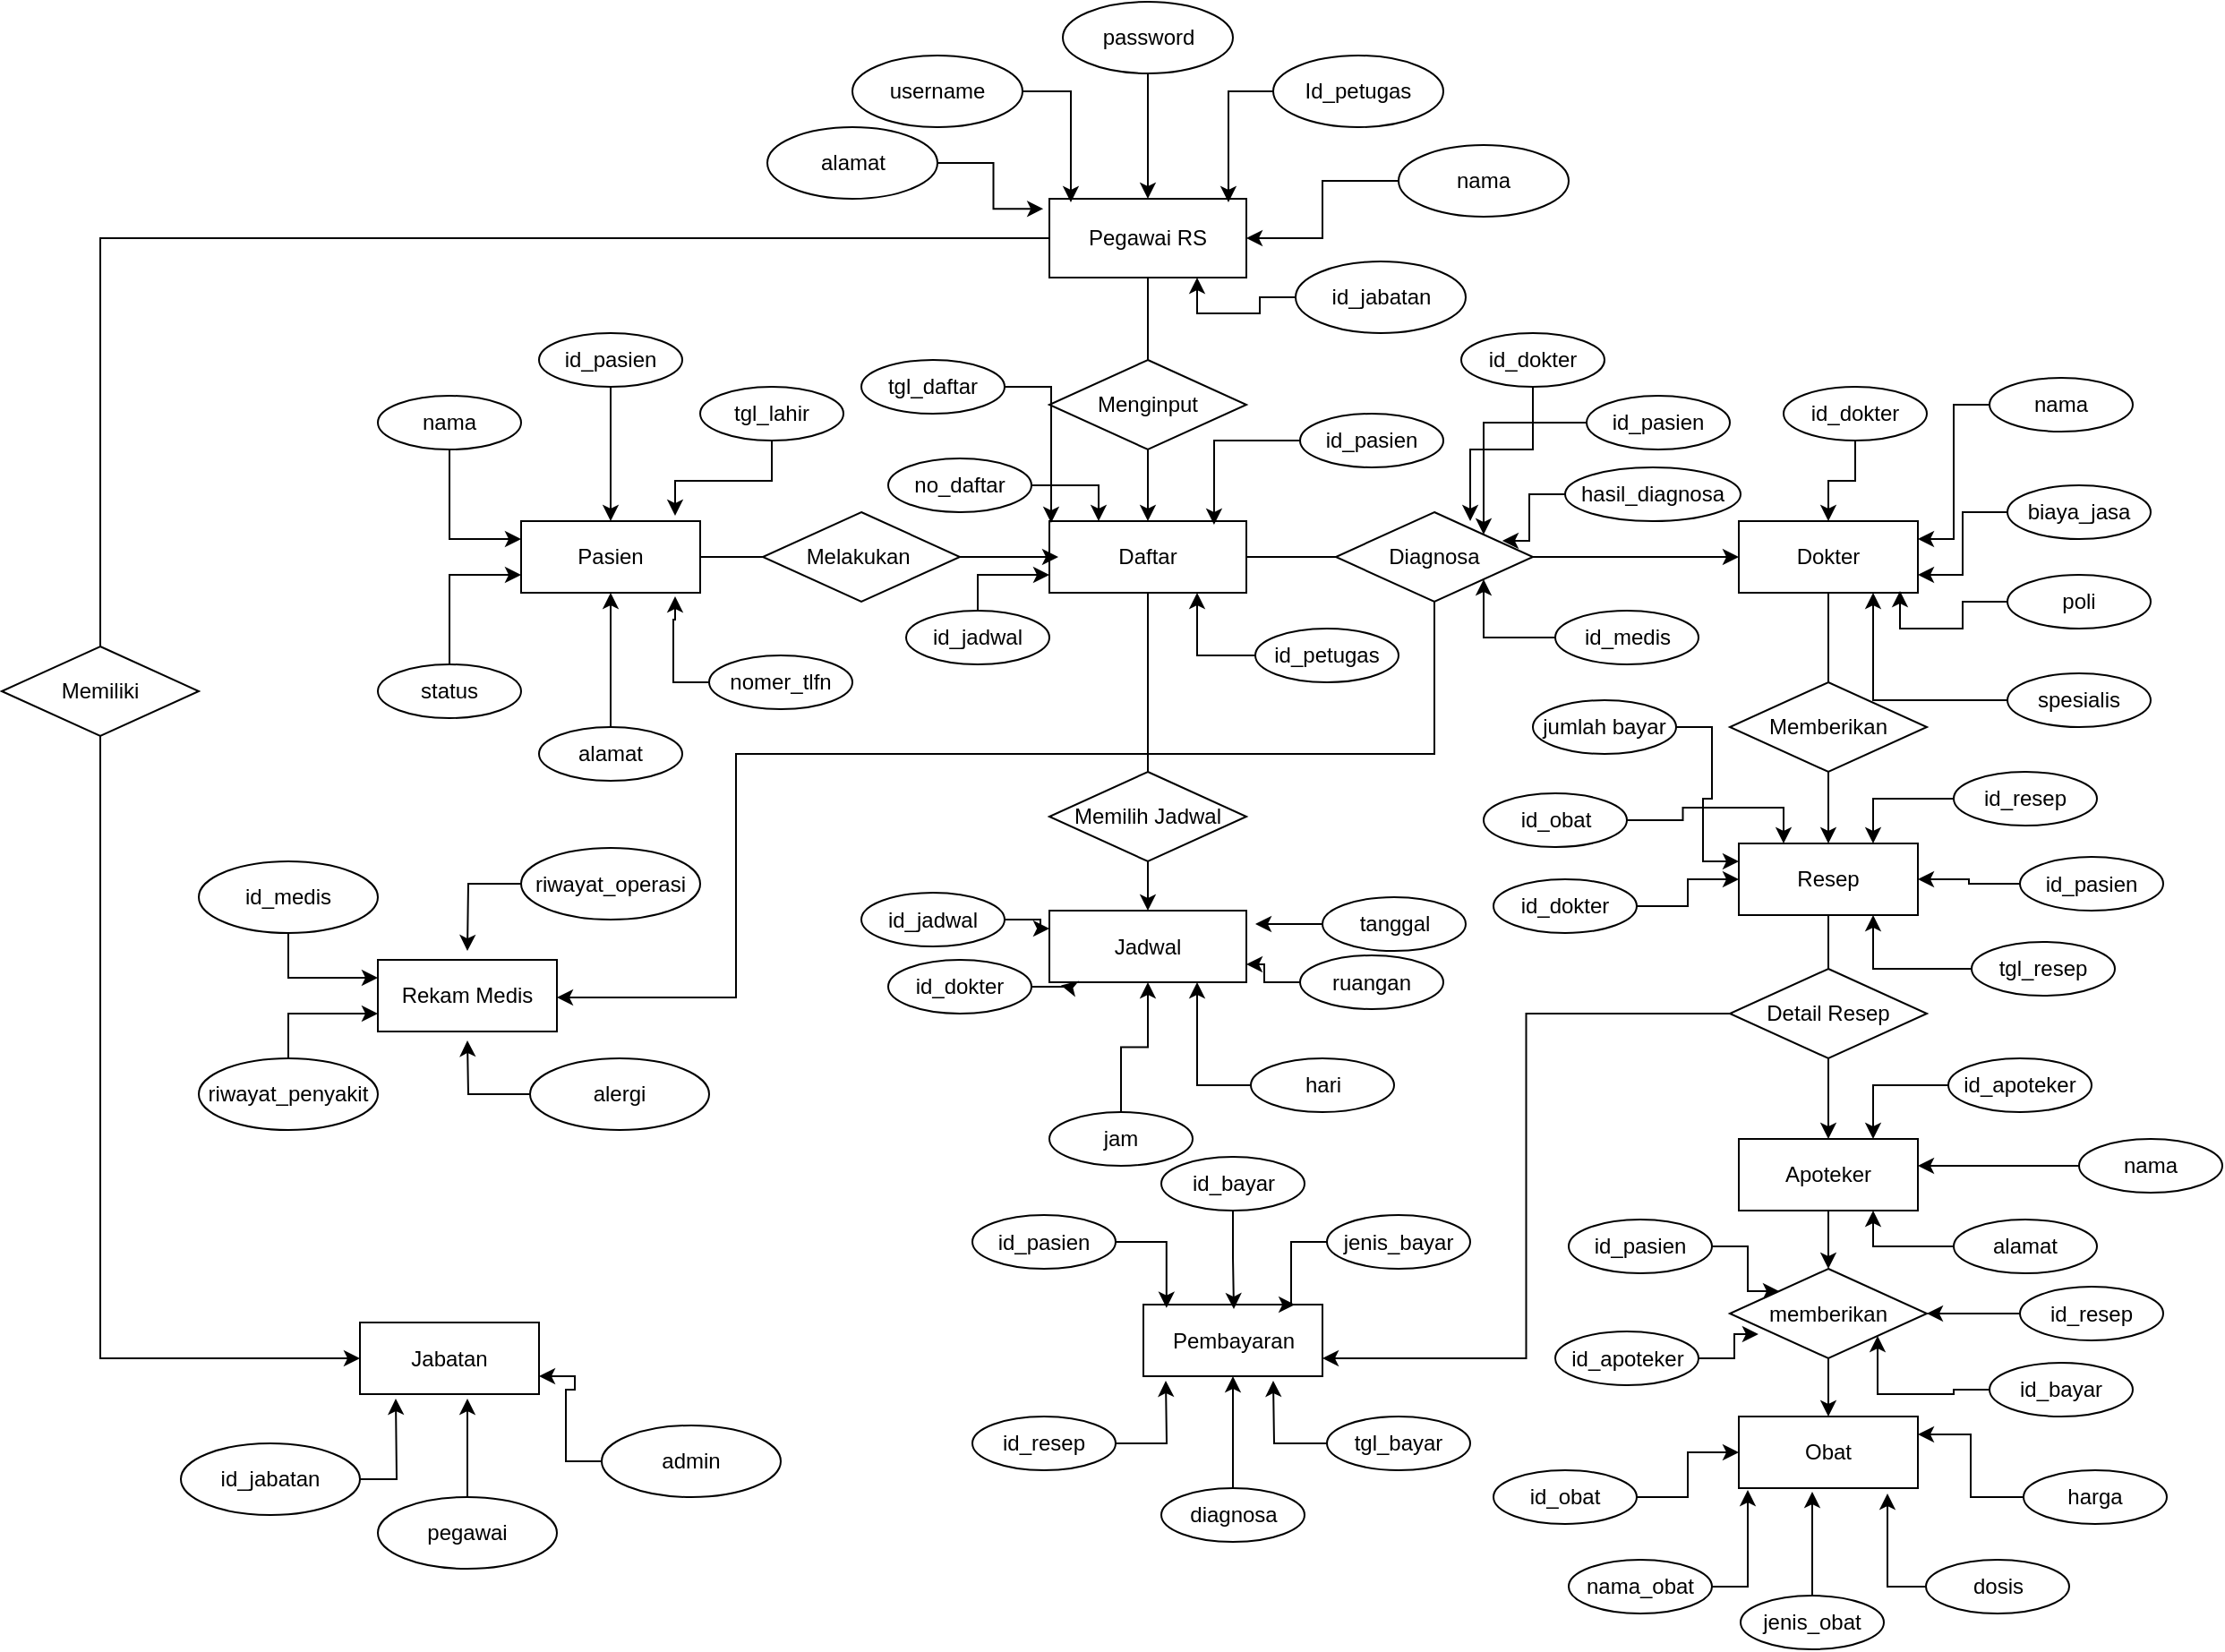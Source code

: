 <mxfile version="12.1.3" type="github" pages="1"><diagram id="77SEKwnat7YMh_kWhcQ_" name="Page-1"><mxGraphModel dx="1681" dy="436" grid="1" gridSize="10" guides="1" tooltips="1" connect="1" arrows="1" fold="1" page="1" pageScale="1" pageWidth="827" pageHeight="1169" math="0" shadow="0"><root><mxCell id="0"/><mxCell id="1" parent="0"/><mxCell id="o0dtCcAaZa8uvmBApKop-17" style="edgeStyle=orthogonalEdgeStyle;rounded=0;orthogonalLoop=1;jettySize=auto;html=1;" parent="1" source="o0dtCcAaZa8uvmBApKop-1" target="o0dtCcAaZa8uvmBApKop-11" edge="1"><mxGeometry relative="1" as="geometry"/></mxCell><mxCell id="o0dtCcAaZa8uvmBApKop-21" style="edgeStyle=orthogonalEdgeStyle;rounded=0;orthogonalLoop=1;jettySize=auto;html=1;" parent="1" source="o0dtCcAaZa8uvmBApKop-1" target="o0dtCcAaZa8uvmBApKop-19" edge="1"><mxGeometry relative="1" as="geometry"/></mxCell><mxCell id="o0dtCcAaZa8uvmBApKop-1" value="Daftar" style="rounded=0;whiteSpace=wrap;html=1;" parent="1" vertex="1"><mxGeometry x="325" y="390" width="110" height="40" as="geometry"/></mxCell><mxCell id="o0dtCcAaZa8uvmBApKop-10" style="edgeStyle=orthogonalEdgeStyle;rounded=0;orthogonalLoop=1;jettySize=auto;html=1;entryX=0.5;entryY=0;entryDx=0;entryDy=0;" parent="1" source="o0dtCcAaZa8uvmBApKop-2" target="o0dtCcAaZa8uvmBApKop-1" edge="1"><mxGeometry relative="1" as="geometry"/></mxCell><mxCell id="o0dtCcAaZa8uvmBApKop-2" value="Pegawai RS" style="rounded=0;whiteSpace=wrap;html=1;" parent="1" vertex="1"><mxGeometry x="325" y="210" width="110" height="44" as="geometry"/></mxCell><mxCell id="o0dtCcAaZa8uvmBApKop-8" value="" style="edgeStyle=orthogonalEdgeStyle;rounded=0;orthogonalLoop=1;jettySize=auto;html=1;" parent="1" source="o0dtCcAaZa8uvmBApKop-3" edge="1"><mxGeometry relative="1" as="geometry"><mxPoint x="330" y="410" as="targetPoint"/></mxGeometry></mxCell><mxCell id="o0dtCcAaZa8uvmBApKop-3" value="Pasien" style="rounded=0;whiteSpace=wrap;html=1;" parent="1" vertex="1"><mxGeometry x="30" y="390" width="100" height="40" as="geometry"/></mxCell><mxCell id="o0dtCcAaZa8uvmBApKop-4" value="Melakukan&amp;nbsp;" style="rhombus;whiteSpace=wrap;html=1;" parent="1" vertex="1"><mxGeometry x="165" y="385" width="110" height="50" as="geometry"/></mxCell><mxCell id="o0dtCcAaZa8uvmBApKop-5" value="Menginput" style="rhombus;whiteSpace=wrap;html=1;" parent="1" vertex="1"><mxGeometry x="325" y="300" width="110" height="50" as="geometry"/></mxCell><mxCell id="o0dtCcAaZa8uvmBApKop-11" value="Jadwal&lt;span style=&quot;font-family: &amp;#34;helvetica&amp;#34; , &amp;#34;arial&amp;#34; , sans-serif ; font-size: 0px ; white-space: nowrap&quot;&gt;%3CmxGraphModel%3E%3Croot%3E%3CmxCell%20id%3D%220%22%2F%3E%3CmxCell%20id%3D%221%22%20parent%3D%220%22%2F%3E%3CmxCell%20id%3D%222%22%20value%3D%22%22%20style%3D%22rhombus%3BwhiteSpace%3Dwrap%3Bhtml%3D1%3B%22%20vertex%3D%221%22%20parent%3D%221%22%3E%3CmxGeometry%20x%3D%22165%22%20y%3D%22385%22%20width%3D%22110%22%20height%3D%2250%22%20as%3D%22geometry%22%2F%3E%3C%2FmxCell%3E%3C%2Froot%3E%3C%2FmxGraphModel%3E&lt;/span&gt;" style="rounded=0;whiteSpace=wrap;html=1;" parent="1" vertex="1"><mxGeometry x="325" y="607.5" width="110" height="40" as="geometry"/></mxCell><mxCell id="o0dtCcAaZa8uvmBApKop-13" value="Memilih Jadwal" style="rhombus;whiteSpace=wrap;html=1;" parent="1" vertex="1"><mxGeometry x="325" y="530" width="110" height="50" as="geometry"/></mxCell><mxCell id="o0dtCcAaZa8uvmBApKop-169" style="edgeStyle=orthogonalEdgeStyle;rounded=0;orthogonalLoop=1;jettySize=auto;html=1;" parent="1" source="o0dtCcAaZa8uvmBApKop-18" edge="1"><mxGeometry relative="1" as="geometry"><mxPoint x="50" y="656" as="targetPoint"/><Array as="points"><mxPoint x="540" y="520"/><mxPoint x="150" y="520"/></Array></mxGeometry></mxCell><mxCell id="o0dtCcAaZa8uvmBApKop-18" value="Diagnosa" style="rhombus;whiteSpace=wrap;html=1;" parent="1" vertex="1"><mxGeometry x="485" y="385" width="110" height="50" as="geometry"/></mxCell><mxCell id="o0dtCcAaZa8uvmBApKop-25" style="edgeStyle=orthogonalEdgeStyle;rounded=0;orthogonalLoop=1;jettySize=auto;html=1;entryX=0.5;entryY=0;entryDx=0;entryDy=0;" parent="1" source="o0dtCcAaZa8uvmBApKop-19" target="o0dtCcAaZa8uvmBApKop-23" edge="1"><mxGeometry relative="1" as="geometry"/></mxCell><mxCell id="o0dtCcAaZa8uvmBApKop-19" value="Dokter" style="rounded=0;whiteSpace=wrap;html=1;" parent="1" vertex="1"><mxGeometry x="710" y="390" width="100" height="40" as="geometry"/></mxCell><mxCell id="o0dtCcAaZa8uvmBApKop-28" style="edgeStyle=orthogonalEdgeStyle;rounded=0;orthogonalLoop=1;jettySize=auto;html=1;" parent="1" source="o0dtCcAaZa8uvmBApKop-23" target="o0dtCcAaZa8uvmBApKop-27" edge="1"><mxGeometry relative="1" as="geometry"/></mxCell><mxCell id="o0dtCcAaZa8uvmBApKop-23" value="Resep" style="rounded=0;whiteSpace=wrap;html=1;" parent="1" vertex="1"><mxGeometry x="710" y="570" width="100" height="40" as="geometry"/></mxCell><mxCell id="o0dtCcAaZa8uvmBApKop-24" value="Memberikan" style="rhombus;whiteSpace=wrap;html=1;" parent="1" vertex="1"><mxGeometry x="705" y="480" width="110" height="50" as="geometry"/></mxCell><mxCell id="o0dtCcAaZa8uvmBApKop-30" style="edgeStyle=orthogonalEdgeStyle;rounded=0;orthogonalLoop=1;jettySize=auto;html=1;entryX=1;entryY=0.75;entryDx=0;entryDy=0;" parent="1" source="o0dtCcAaZa8uvmBApKop-26" target="o0dtCcAaZa8uvmBApKop-29" edge="1"><mxGeometry relative="1" as="geometry"/></mxCell><mxCell id="o0dtCcAaZa8uvmBApKop-26" value="Detail Resep" style="rhombus;whiteSpace=wrap;html=1;" parent="1" vertex="1"><mxGeometry x="705" y="640" width="110" height="50" as="geometry"/></mxCell><mxCell id="o0dtCcAaZa8uvmBApKop-33" style="edgeStyle=orthogonalEdgeStyle;rounded=0;orthogonalLoop=1;jettySize=auto;html=1;" parent="1" source="o0dtCcAaZa8uvmBApKop-32" target="o0dtCcAaZa8uvmBApKop-31" edge="1"><mxGeometry relative="1" as="geometry"/></mxCell><mxCell id="o0dtCcAaZa8uvmBApKop-27" value="Apoteker" style="rounded=0;whiteSpace=wrap;html=1;" parent="1" vertex="1"><mxGeometry x="710" y="735" width="100" height="40" as="geometry"/></mxCell><mxCell id="o0dtCcAaZa8uvmBApKop-29" value="Pembayaran" style="rounded=0;whiteSpace=wrap;html=1;" parent="1" vertex="1"><mxGeometry x="377.5" y="827.5" width="100" height="40" as="geometry"/></mxCell><mxCell id="o0dtCcAaZa8uvmBApKop-31" value="Obat" style="rounded=0;whiteSpace=wrap;html=1;" parent="1" vertex="1"><mxGeometry x="710" y="890" width="100" height="40" as="geometry"/></mxCell><mxCell id="o0dtCcAaZa8uvmBApKop-43" style="edgeStyle=orthogonalEdgeStyle;rounded=0;orthogonalLoop=1;jettySize=auto;html=1;entryX=0.109;entryY=0.045;entryDx=0;entryDy=0;entryPerimeter=0;" parent="1" source="o0dtCcAaZa8uvmBApKop-34" target="o0dtCcAaZa8uvmBApKop-2" edge="1"><mxGeometry relative="1" as="geometry"/></mxCell><mxCell id="o0dtCcAaZa8uvmBApKop-34" value="username" style="ellipse;whiteSpace=wrap;html=1;" parent="1" vertex="1"><mxGeometry x="215" y="130" width="95" height="40" as="geometry"/></mxCell><mxCell id="o0dtCcAaZa8uvmBApKop-39" style="edgeStyle=orthogonalEdgeStyle;rounded=0;orthogonalLoop=1;jettySize=auto;html=1;" parent="1" source="o0dtCcAaZa8uvmBApKop-35" target="o0dtCcAaZa8uvmBApKop-2" edge="1"><mxGeometry relative="1" as="geometry"/></mxCell><mxCell id="o0dtCcAaZa8uvmBApKop-35" value="password" style="ellipse;whiteSpace=wrap;html=1;" parent="1" vertex="1"><mxGeometry x="332.5" y="100" width="95" height="40" as="geometry"/></mxCell><mxCell id="o0dtCcAaZa8uvmBApKop-41" style="edgeStyle=orthogonalEdgeStyle;rounded=0;orthogonalLoop=1;jettySize=auto;html=1;entryX=0.909;entryY=0.045;entryDx=0;entryDy=0;entryPerimeter=0;" parent="1" source="o0dtCcAaZa8uvmBApKop-36" target="o0dtCcAaZa8uvmBApKop-2" edge="1"><mxGeometry relative="1" as="geometry"/></mxCell><mxCell id="o0dtCcAaZa8uvmBApKop-36" value="Id_petugas" style="ellipse;whiteSpace=wrap;html=1;" parent="1" vertex="1"><mxGeometry x="450" y="130" width="95" height="40" as="geometry"/></mxCell><mxCell id="o0dtCcAaZa8uvmBApKop-42" style="edgeStyle=orthogonalEdgeStyle;rounded=0;orthogonalLoop=1;jettySize=auto;html=1;entryX=1;entryY=0.5;entryDx=0;entryDy=0;" parent="1" source="o0dtCcAaZa8uvmBApKop-37" target="o0dtCcAaZa8uvmBApKop-2" edge="1"><mxGeometry relative="1" as="geometry"/></mxCell><mxCell id="o0dtCcAaZa8uvmBApKop-37" value="nama&lt;span style=&quot;font-family: &amp;#34;helvetica&amp;#34; , &amp;#34;arial&amp;#34; , sans-serif ; font-size: 0px ; white-space: nowrap&quot;&gt;%3CmxGraphModel%3E%3Croot%3E%3CmxCell%20id%3D%220%22%2F%3E%3CmxCell%20id%3D%221%22%20parent%3D%220%22%2F%3E%3CmxCell%20id%3D%222%22%20value%3D%22%22%20style%3D%22ellipse%3BwhiteSpace%3Dwrap%3Bhtml%3D1%3B%22%20vertex%3D%221%22%20parent%3D%221%22%3E%3CmxGeometry%20x%3D%22215%22%20y%3D%22130%22%20width%3D%2295%22%20height%3D%2240%22%20as%3D%22geometry%22%2F%3E%3C%2FmxCell%3E%3C%2Froot%3E%3C%2FmxGraphModel%3E&lt;/span&gt;" style="ellipse;whiteSpace=wrap;html=1;" parent="1" vertex="1"><mxGeometry x="520" y="180" width="95" height="40" as="geometry"/></mxCell><mxCell id="o0dtCcAaZa8uvmBApKop-44" style="edgeStyle=orthogonalEdgeStyle;rounded=0;orthogonalLoop=1;jettySize=auto;html=1;entryX=-0.031;entryY=0.127;entryDx=0;entryDy=0;entryPerimeter=0;" parent="1" source="o0dtCcAaZa8uvmBApKop-38" target="o0dtCcAaZa8uvmBApKop-2" edge="1"><mxGeometry relative="1" as="geometry"/></mxCell><mxCell id="o0dtCcAaZa8uvmBApKop-38" value="alamat" style="ellipse;whiteSpace=wrap;html=1;" parent="1" vertex="1"><mxGeometry x="167.5" y="170" width="95" height="40" as="geometry"/></mxCell><mxCell id="o0dtCcAaZa8uvmBApKop-53" style="edgeStyle=orthogonalEdgeStyle;rounded=0;orthogonalLoop=1;jettySize=auto;html=1;entryX=0.009;entryY=0.025;entryDx=0;entryDy=0;entryPerimeter=0;" parent="1" source="o0dtCcAaZa8uvmBApKop-45" target="o0dtCcAaZa8uvmBApKop-1" edge="1"><mxGeometry relative="1" as="geometry"/></mxCell><mxCell id="o0dtCcAaZa8uvmBApKop-45" value="tgl_daftar" style="ellipse;whiteSpace=wrap;html=1;" parent="1" vertex="1"><mxGeometry x="220" y="300" width="80" height="30" as="geometry"/></mxCell><mxCell id="o0dtCcAaZa8uvmBApKop-54" style="edgeStyle=orthogonalEdgeStyle;rounded=0;orthogonalLoop=1;jettySize=auto;html=1;entryX=0.25;entryY=0;entryDx=0;entryDy=0;" parent="1" source="o0dtCcAaZa8uvmBApKop-47" target="o0dtCcAaZa8uvmBApKop-1" edge="1"><mxGeometry relative="1" as="geometry"/></mxCell><mxCell id="o0dtCcAaZa8uvmBApKop-47" value="no_daftar" style="ellipse;whiteSpace=wrap;html=1;" parent="1" vertex="1"><mxGeometry x="235" y="355" width="80" height="30" as="geometry"/></mxCell><mxCell id="o0dtCcAaZa8uvmBApKop-56" style="edgeStyle=orthogonalEdgeStyle;rounded=0;orthogonalLoop=1;jettySize=auto;html=1;entryX=0;entryY=0.75;entryDx=0;entryDy=0;" parent="1" source="o0dtCcAaZa8uvmBApKop-48" target="o0dtCcAaZa8uvmBApKop-1" edge="1"><mxGeometry relative="1" as="geometry"/></mxCell><mxCell id="o0dtCcAaZa8uvmBApKop-48" value="id_jadwal" style="ellipse;whiteSpace=wrap;html=1;" parent="1" vertex="1"><mxGeometry x="245" y="440" width="80" height="30" as="geometry"/></mxCell><mxCell id="o0dtCcAaZa8uvmBApKop-58" style="edgeStyle=orthogonalEdgeStyle;rounded=0;orthogonalLoop=1;jettySize=auto;html=1;entryX=0.75;entryY=1;entryDx=0;entryDy=0;" parent="1" source="o0dtCcAaZa8uvmBApKop-50" target="o0dtCcAaZa8uvmBApKop-1" edge="1"><mxGeometry relative="1" as="geometry"/></mxCell><mxCell id="o0dtCcAaZa8uvmBApKop-50" value="id_petugas" style="ellipse;whiteSpace=wrap;html=1;" parent="1" vertex="1"><mxGeometry x="440" y="450" width="80" height="30" as="geometry"/></mxCell><mxCell id="o0dtCcAaZa8uvmBApKop-59" style="edgeStyle=orthogonalEdgeStyle;rounded=0;orthogonalLoop=1;jettySize=auto;html=1;entryX=0.836;entryY=0.05;entryDx=0;entryDy=0;entryPerimeter=0;" parent="1" source="o0dtCcAaZa8uvmBApKop-51" target="o0dtCcAaZa8uvmBApKop-1" edge="1"><mxGeometry relative="1" as="geometry"/></mxCell><mxCell id="o0dtCcAaZa8uvmBApKop-51" value="id_pasien" style="ellipse;whiteSpace=wrap;html=1;" parent="1" vertex="1"><mxGeometry x="465" y="330" width="80" height="30" as="geometry"/></mxCell><mxCell id="o0dtCcAaZa8uvmBApKop-66" style="edgeStyle=orthogonalEdgeStyle;rounded=0;orthogonalLoop=1;jettySize=auto;html=1;entryX=0;entryY=0.25;entryDx=0;entryDy=0;" parent="1" source="o0dtCcAaZa8uvmBApKop-60" target="o0dtCcAaZa8uvmBApKop-3" edge="1"><mxGeometry relative="1" as="geometry"/></mxCell><mxCell id="o0dtCcAaZa8uvmBApKop-60" value="nama" style="ellipse;whiteSpace=wrap;html=1;" parent="1" vertex="1"><mxGeometry x="-50" y="320" width="80" height="30" as="geometry"/></mxCell><mxCell id="o0dtCcAaZa8uvmBApKop-68" style="edgeStyle=orthogonalEdgeStyle;rounded=0;orthogonalLoop=1;jettySize=auto;html=1;entryX=0.5;entryY=0;entryDx=0;entryDy=0;" parent="1" source="o0dtCcAaZa8uvmBApKop-61" target="o0dtCcAaZa8uvmBApKop-3" edge="1"><mxGeometry relative="1" as="geometry"/></mxCell><mxCell id="o0dtCcAaZa8uvmBApKop-61" value="id_pasien" style="ellipse;whiteSpace=wrap;html=1;" parent="1" vertex="1"><mxGeometry x="40" y="285" width="80" height="30" as="geometry"/></mxCell><mxCell id="o0dtCcAaZa8uvmBApKop-72" style="edgeStyle=orthogonalEdgeStyle;rounded=0;orthogonalLoop=1;jettySize=auto;html=1;entryX=0.86;entryY=-0.075;entryDx=0;entryDy=0;entryPerimeter=0;" parent="1" source="o0dtCcAaZa8uvmBApKop-62" target="o0dtCcAaZa8uvmBApKop-3" edge="1"><mxGeometry relative="1" as="geometry"/></mxCell><mxCell id="o0dtCcAaZa8uvmBApKop-62" value="tgl_lahir" style="ellipse;whiteSpace=wrap;html=1;" parent="1" vertex="1"><mxGeometry x="130" y="315" width="80" height="30" as="geometry"/></mxCell><mxCell id="o0dtCcAaZa8uvmBApKop-67" style="edgeStyle=orthogonalEdgeStyle;rounded=0;orthogonalLoop=1;jettySize=auto;html=1;entryX=0;entryY=0.75;entryDx=0;entryDy=0;" parent="1" source="o0dtCcAaZa8uvmBApKop-63" target="o0dtCcAaZa8uvmBApKop-3" edge="1"><mxGeometry relative="1" as="geometry"/></mxCell><mxCell id="o0dtCcAaZa8uvmBApKop-63" value="status" style="ellipse;whiteSpace=wrap;html=1;" parent="1" vertex="1"><mxGeometry x="-50" y="470" width="80" height="30" as="geometry"/></mxCell><mxCell id="o0dtCcAaZa8uvmBApKop-73" style="edgeStyle=orthogonalEdgeStyle;rounded=0;orthogonalLoop=1;jettySize=auto;html=1;entryX=0.5;entryY=1;entryDx=0;entryDy=0;" parent="1" source="o0dtCcAaZa8uvmBApKop-64" target="o0dtCcAaZa8uvmBApKop-3" edge="1"><mxGeometry relative="1" as="geometry"/></mxCell><mxCell id="o0dtCcAaZa8uvmBApKop-64" value="alamat" style="ellipse;whiteSpace=wrap;html=1;" parent="1" vertex="1"><mxGeometry x="40" y="505" width="80" height="30" as="geometry"/></mxCell><mxCell id="o0dtCcAaZa8uvmBApKop-70" style="edgeStyle=orthogonalEdgeStyle;rounded=0;orthogonalLoop=1;jettySize=auto;html=1;entryX=0.86;entryY=1.05;entryDx=0;entryDy=0;entryPerimeter=0;" parent="1" source="o0dtCcAaZa8uvmBApKop-65" target="o0dtCcAaZa8uvmBApKop-3" edge="1"><mxGeometry relative="1" as="geometry"/></mxCell><mxCell id="o0dtCcAaZa8uvmBApKop-65" value="nomer_tlfn" style="ellipse;whiteSpace=wrap;html=1;" parent="1" vertex="1"><mxGeometry x="135" y="465" width="80" height="30" as="geometry"/></mxCell><mxCell id="o0dtCcAaZa8uvmBApKop-32" value="memberikan" style="rhombus;whiteSpace=wrap;html=1;" parent="1" vertex="1"><mxGeometry x="705" y="807.5" width="110" height="50" as="geometry"/></mxCell><mxCell id="o0dtCcAaZa8uvmBApKop-76" style="edgeStyle=orthogonalEdgeStyle;rounded=0;orthogonalLoop=1;jettySize=auto;html=1;" parent="1" source="o0dtCcAaZa8uvmBApKop-27" target="o0dtCcAaZa8uvmBApKop-32" edge="1"><mxGeometry relative="1" as="geometry"><mxPoint x="760" y="775" as="sourcePoint"/><mxPoint x="760" y="890" as="targetPoint"/></mxGeometry></mxCell><mxCell id="o0dtCcAaZa8uvmBApKop-81" style="edgeStyle=orthogonalEdgeStyle;rounded=0;orthogonalLoop=1;jettySize=auto;html=1;entryX=0.682;entryY=0.1;entryDx=0;entryDy=0;entryPerimeter=0;" parent="1" source="o0dtCcAaZa8uvmBApKop-78" target="o0dtCcAaZa8uvmBApKop-18" edge="1"><mxGeometry relative="1" as="geometry"/></mxCell><mxCell id="o0dtCcAaZa8uvmBApKop-78" value="id_dokter" style="ellipse;whiteSpace=wrap;html=1;" parent="1" vertex="1"><mxGeometry x="555" y="285" width="80" height="30" as="geometry"/></mxCell><mxCell id="o0dtCcAaZa8uvmBApKop-82" style="edgeStyle=orthogonalEdgeStyle;rounded=0;orthogonalLoop=1;jettySize=auto;html=1;entryX=1;entryY=0;entryDx=0;entryDy=0;" parent="1" source="o0dtCcAaZa8uvmBApKop-79" target="o0dtCcAaZa8uvmBApKop-18" edge="1"><mxGeometry relative="1" as="geometry"/></mxCell><mxCell id="o0dtCcAaZa8uvmBApKop-79" value="id_pasien" style="ellipse;whiteSpace=wrap;html=1;" parent="1" vertex="1"><mxGeometry x="625" y="320" width="80" height="30" as="geometry"/></mxCell><mxCell id="o0dtCcAaZa8uvmBApKop-83" style="edgeStyle=orthogonalEdgeStyle;rounded=0;orthogonalLoop=1;jettySize=auto;html=1;entryX=0.845;entryY=0.32;entryDx=0;entryDy=0;entryPerimeter=0;" parent="1" source="o0dtCcAaZa8uvmBApKop-80" target="o0dtCcAaZa8uvmBApKop-18" edge="1"><mxGeometry relative="1" as="geometry"/></mxCell><mxCell id="o0dtCcAaZa8uvmBApKop-80" value="hasil_diagnosa" style="ellipse;whiteSpace=wrap;html=1;" parent="1" vertex="1"><mxGeometry x="613" y="360" width="98" height="30" as="geometry"/></mxCell><mxCell id="o0dtCcAaZa8uvmBApKop-89" style="edgeStyle=orthogonalEdgeStyle;rounded=0;orthogonalLoop=1;jettySize=auto;html=1;" parent="1" source="o0dtCcAaZa8uvmBApKop-84" target="o0dtCcAaZa8uvmBApKop-19" edge="1"><mxGeometry relative="1" as="geometry"/></mxCell><mxCell id="o0dtCcAaZa8uvmBApKop-84" value="id_dokter" style="ellipse;whiteSpace=wrap;html=1;" parent="1" vertex="1"><mxGeometry x="735" y="315" width="80" height="30" as="geometry"/></mxCell><mxCell id="o0dtCcAaZa8uvmBApKop-90" style="edgeStyle=orthogonalEdgeStyle;rounded=0;orthogonalLoop=1;jettySize=auto;html=1;entryX=1;entryY=0.25;entryDx=0;entryDy=0;" parent="1" source="o0dtCcAaZa8uvmBApKop-85" target="o0dtCcAaZa8uvmBApKop-19" edge="1"><mxGeometry relative="1" as="geometry"/></mxCell><mxCell id="o0dtCcAaZa8uvmBApKop-85" value="nama" style="ellipse;whiteSpace=wrap;html=1;" parent="1" vertex="1"><mxGeometry x="850" y="310" width="80" height="30" as="geometry"/></mxCell><mxCell id="o0dtCcAaZa8uvmBApKop-92" style="edgeStyle=orthogonalEdgeStyle;rounded=0;orthogonalLoop=1;jettySize=auto;html=1;entryX=0.9;entryY=0.975;entryDx=0;entryDy=0;entryPerimeter=0;" parent="1" source="o0dtCcAaZa8uvmBApKop-86" target="o0dtCcAaZa8uvmBApKop-19" edge="1"><mxGeometry relative="1" as="geometry"/></mxCell><mxCell id="o0dtCcAaZa8uvmBApKop-86" value="poli" style="ellipse;whiteSpace=wrap;html=1;" parent="1" vertex="1"><mxGeometry x="860" y="420" width="80" height="30" as="geometry"/></mxCell><mxCell id="o0dtCcAaZa8uvmBApKop-91" style="edgeStyle=orthogonalEdgeStyle;rounded=0;orthogonalLoop=1;jettySize=auto;html=1;entryX=1;entryY=0.75;entryDx=0;entryDy=0;" parent="1" source="o0dtCcAaZa8uvmBApKop-87" target="o0dtCcAaZa8uvmBApKop-19" edge="1"><mxGeometry relative="1" as="geometry"/></mxCell><mxCell id="o0dtCcAaZa8uvmBApKop-87" value="biaya_jasa" style="ellipse;whiteSpace=wrap;html=1;" parent="1" vertex="1"><mxGeometry x="860" y="370" width="80" height="30" as="geometry"/></mxCell><mxCell id="o0dtCcAaZa8uvmBApKop-95" style="edgeStyle=orthogonalEdgeStyle;rounded=0;orthogonalLoop=1;jettySize=auto;html=1;entryX=0.75;entryY=1;entryDx=0;entryDy=0;" parent="1" source="o0dtCcAaZa8uvmBApKop-88" target="o0dtCcAaZa8uvmBApKop-19" edge="1"><mxGeometry relative="1" as="geometry"/></mxCell><mxCell id="o0dtCcAaZa8uvmBApKop-88" value="spesialis" style="ellipse;whiteSpace=wrap;html=1;" parent="1" vertex="1"><mxGeometry x="860" y="475" width="80" height="30" as="geometry"/></mxCell><mxCell id="o0dtCcAaZa8uvmBApKop-102" style="edgeStyle=orthogonalEdgeStyle;rounded=0;orthogonalLoop=1;jettySize=auto;html=1;entryX=0.75;entryY=0;entryDx=0;entryDy=0;" parent="1" source="o0dtCcAaZa8uvmBApKop-96" target="o0dtCcAaZa8uvmBApKop-23" edge="1"><mxGeometry relative="1" as="geometry"/></mxCell><mxCell id="o0dtCcAaZa8uvmBApKop-96" value="id_resep" style="ellipse;whiteSpace=wrap;html=1;" parent="1" vertex="1"><mxGeometry x="830" y="530" width="80" height="30" as="geometry"/></mxCell><mxCell id="o0dtCcAaZa8uvmBApKop-100" style="edgeStyle=orthogonalEdgeStyle;rounded=0;orthogonalLoop=1;jettySize=auto;html=1;" parent="1" source="o0dtCcAaZa8uvmBApKop-97" target="o0dtCcAaZa8uvmBApKop-23" edge="1"><mxGeometry relative="1" as="geometry"/></mxCell><mxCell id="o0dtCcAaZa8uvmBApKop-97" value="id_pasien" style="ellipse;whiteSpace=wrap;html=1;" parent="1" vertex="1"><mxGeometry x="867" y="577.5" width="80" height="30" as="geometry"/></mxCell><mxCell id="o0dtCcAaZa8uvmBApKop-101" style="edgeStyle=orthogonalEdgeStyle;rounded=0;orthogonalLoop=1;jettySize=auto;html=1;entryX=0.75;entryY=1;entryDx=0;entryDy=0;" parent="1" source="o0dtCcAaZa8uvmBApKop-98" target="o0dtCcAaZa8uvmBApKop-23" edge="1"><mxGeometry relative="1" as="geometry"/></mxCell><mxCell id="o0dtCcAaZa8uvmBApKop-98" value="tgl_resep" style="ellipse;whiteSpace=wrap;html=1;" parent="1" vertex="1"><mxGeometry x="840" y="625" width="80" height="30" as="geometry"/></mxCell><mxCell id="o0dtCcAaZa8uvmBApKop-106" style="edgeStyle=orthogonalEdgeStyle;rounded=0;orthogonalLoop=1;jettySize=auto;html=1;entryX=0;entryY=0.25;entryDx=0;entryDy=0;" parent="1" source="o0dtCcAaZa8uvmBApKop-103" target="o0dtCcAaZa8uvmBApKop-23" edge="1"><mxGeometry relative="1" as="geometry"/></mxCell><mxCell id="o0dtCcAaZa8uvmBApKop-103" value="jumlah bayar" style="ellipse;whiteSpace=wrap;html=1;" parent="1" vertex="1"><mxGeometry x="595" y="490" width="80" height="30" as="geometry"/></mxCell><mxCell id="o0dtCcAaZa8uvmBApKop-107" style="edgeStyle=orthogonalEdgeStyle;rounded=0;orthogonalLoop=1;jettySize=auto;html=1;entryX=0.25;entryY=0;entryDx=0;entryDy=0;" parent="1" source="o0dtCcAaZa8uvmBApKop-104" target="o0dtCcAaZa8uvmBApKop-23" edge="1"><mxGeometry relative="1" as="geometry"/></mxCell><mxCell id="o0dtCcAaZa8uvmBApKop-104" value="id_obat" style="ellipse;whiteSpace=wrap;html=1;" parent="1" vertex="1"><mxGeometry x="567.5" y="542" width="80" height="30" as="geometry"/></mxCell><mxCell id="o0dtCcAaZa8uvmBApKop-109" style="edgeStyle=orthogonalEdgeStyle;rounded=0;orthogonalLoop=1;jettySize=auto;html=1;entryX=0;entryY=0.5;entryDx=0;entryDy=0;" parent="1" source="o0dtCcAaZa8uvmBApKop-108" target="o0dtCcAaZa8uvmBApKop-23" edge="1"><mxGeometry relative="1" as="geometry"/></mxCell><mxCell id="o0dtCcAaZa8uvmBApKop-108" value="id_dokter" style="ellipse;whiteSpace=wrap;html=1;" parent="1" vertex="1"><mxGeometry x="573" y="590" width="80" height="30" as="geometry"/></mxCell><mxCell id="o0dtCcAaZa8uvmBApKop-114" style="edgeStyle=orthogonalEdgeStyle;rounded=0;orthogonalLoop=1;jettySize=auto;html=1;entryX=0.75;entryY=0;entryDx=0;entryDy=0;" parent="1" source="o0dtCcAaZa8uvmBApKop-110" target="o0dtCcAaZa8uvmBApKop-27" edge="1"><mxGeometry relative="1" as="geometry"/></mxCell><mxCell id="o0dtCcAaZa8uvmBApKop-110" value="id_apoteker" style="ellipse;whiteSpace=wrap;html=1;" parent="1" vertex="1"><mxGeometry x="827" y="690" width="80" height="30" as="geometry"/></mxCell><mxCell id="o0dtCcAaZa8uvmBApKop-115" style="edgeStyle=orthogonalEdgeStyle;rounded=0;orthogonalLoop=1;jettySize=auto;html=1;" parent="1" source="o0dtCcAaZa8uvmBApKop-111" edge="1"><mxGeometry relative="1" as="geometry"><mxPoint x="810" y="750" as="targetPoint"/></mxGeometry></mxCell><mxCell id="o0dtCcAaZa8uvmBApKop-111" value="nama" style="ellipse;whiteSpace=wrap;html=1;" parent="1" vertex="1"><mxGeometry x="900" y="735" width="80" height="30" as="geometry"/></mxCell><mxCell id="o0dtCcAaZa8uvmBApKop-116" style="edgeStyle=orthogonalEdgeStyle;rounded=0;orthogonalLoop=1;jettySize=auto;html=1;entryX=0.75;entryY=1;entryDx=0;entryDy=0;" parent="1" source="o0dtCcAaZa8uvmBApKop-112" target="o0dtCcAaZa8uvmBApKop-27" edge="1"><mxGeometry relative="1" as="geometry"/></mxCell><mxCell id="o0dtCcAaZa8uvmBApKop-112" value="alamat" style="ellipse;whiteSpace=wrap;html=1;" parent="1" vertex="1"><mxGeometry x="830" y="780" width="80" height="30" as="geometry"/></mxCell><mxCell id="o0dtCcAaZa8uvmBApKop-128" style="edgeStyle=orthogonalEdgeStyle;rounded=0;orthogonalLoop=1;jettySize=auto;html=1;entryX=0;entryY=0.5;entryDx=0;entryDy=0;" parent="1" source="o0dtCcAaZa8uvmBApKop-120" target="o0dtCcAaZa8uvmBApKop-31" edge="1"><mxGeometry relative="1" as="geometry"/></mxCell><mxCell id="o0dtCcAaZa8uvmBApKop-120" value="id_obat" style="ellipse;whiteSpace=wrap;html=1;" parent="1" vertex="1"><mxGeometry x="573" y="920" width="80" height="30" as="geometry"/></mxCell><mxCell id="o0dtCcAaZa8uvmBApKop-129" style="edgeStyle=orthogonalEdgeStyle;rounded=0;orthogonalLoop=1;jettySize=auto;html=1;entryX=0.05;entryY=1.025;entryDx=0;entryDy=0;entryPerimeter=0;" parent="1" source="o0dtCcAaZa8uvmBApKop-121" target="o0dtCcAaZa8uvmBApKop-31" edge="1"><mxGeometry relative="1" as="geometry"/></mxCell><mxCell id="o0dtCcAaZa8uvmBApKop-121" value="nama_obat" style="ellipse;whiteSpace=wrap;html=1;" parent="1" vertex="1"><mxGeometry x="615" y="970" width="80" height="30" as="geometry"/></mxCell><mxCell id="o0dtCcAaZa8uvmBApKop-130" style="edgeStyle=orthogonalEdgeStyle;rounded=0;orthogonalLoop=1;jettySize=auto;html=1;entryX=0.41;entryY=1.05;entryDx=0;entryDy=0;entryPerimeter=0;" parent="1" source="o0dtCcAaZa8uvmBApKop-123" target="o0dtCcAaZa8uvmBApKop-31" edge="1"><mxGeometry relative="1" as="geometry"/></mxCell><mxCell id="o0dtCcAaZa8uvmBApKop-123" value="jenis_obat" style="ellipse;whiteSpace=wrap;html=1;" parent="1" vertex="1"><mxGeometry x="711" y="990" width="80" height="30" as="geometry"/></mxCell><mxCell id="o0dtCcAaZa8uvmBApKop-131" style="edgeStyle=orthogonalEdgeStyle;rounded=0;orthogonalLoop=1;jettySize=auto;html=1;entryX=0.83;entryY=1.075;entryDx=0;entryDy=0;entryPerimeter=0;" parent="1" source="o0dtCcAaZa8uvmBApKop-124" target="o0dtCcAaZa8uvmBApKop-31" edge="1"><mxGeometry relative="1" as="geometry"/></mxCell><mxCell id="o0dtCcAaZa8uvmBApKop-124" value="dosis" style="ellipse;whiteSpace=wrap;html=1;" parent="1" vertex="1"><mxGeometry x="814.5" y="970" width="80" height="30" as="geometry"/></mxCell><mxCell id="o0dtCcAaZa8uvmBApKop-134" style="edgeStyle=orthogonalEdgeStyle;rounded=0;orthogonalLoop=1;jettySize=auto;html=1;entryX=1;entryY=0.25;entryDx=0;entryDy=0;" parent="1" source="o0dtCcAaZa8uvmBApKop-125" target="o0dtCcAaZa8uvmBApKop-31" edge="1"><mxGeometry relative="1" as="geometry"/></mxCell><mxCell id="o0dtCcAaZa8uvmBApKop-125" value="harga" style="ellipse;whiteSpace=wrap;html=1;" parent="1" vertex="1"><mxGeometry x="869" y="920" width="80" height="30" as="geometry"/></mxCell><mxCell id="o0dtCcAaZa8uvmBApKop-127" style="edgeStyle=orthogonalEdgeStyle;rounded=0;orthogonalLoop=1;jettySize=auto;html=1;entryX=0.145;entryY=0.73;entryDx=0;entryDy=0;entryPerimeter=0;" parent="1" source="o0dtCcAaZa8uvmBApKop-126" target="o0dtCcAaZa8uvmBApKop-32" edge="1"><mxGeometry relative="1" as="geometry"/></mxCell><mxCell id="o0dtCcAaZa8uvmBApKop-126" value="id_apoteker" style="ellipse;whiteSpace=wrap;html=1;" parent="1" vertex="1"><mxGeometry x="607.5" y="842.5" width="80" height="30" as="geometry"/></mxCell><mxCell id="o0dtCcAaZa8uvmBApKop-136" value="" style="edgeStyle=orthogonalEdgeStyle;rounded=0;orthogonalLoop=1;jettySize=auto;html=1;" parent="1" source="o0dtCcAaZa8uvmBApKop-135" target="o0dtCcAaZa8uvmBApKop-32" edge="1"><mxGeometry relative="1" as="geometry"/></mxCell><mxCell id="o0dtCcAaZa8uvmBApKop-135" value="id_resep" style="ellipse;whiteSpace=wrap;html=1;" parent="1" vertex="1"><mxGeometry x="867" y="817.5" width="80" height="30" as="geometry"/></mxCell><mxCell id="o0dtCcAaZa8uvmBApKop-139" style="edgeStyle=orthogonalEdgeStyle;rounded=0;orthogonalLoop=1;jettySize=auto;html=1;entryX=0;entryY=0;entryDx=0;entryDy=0;" parent="1" source="o0dtCcAaZa8uvmBApKop-138" target="o0dtCcAaZa8uvmBApKop-32" edge="1"><mxGeometry relative="1" as="geometry"/></mxCell><mxCell id="o0dtCcAaZa8uvmBApKop-138" value="id_pasien" style="ellipse;whiteSpace=wrap;html=1;" parent="1" vertex="1"><mxGeometry x="615" y="780" width="80" height="30" as="geometry"/></mxCell><mxCell id="o0dtCcAaZa8uvmBApKop-141" style="edgeStyle=orthogonalEdgeStyle;rounded=0;orthogonalLoop=1;jettySize=auto;html=1;entryX=1;entryY=1;entryDx=0;entryDy=0;" parent="1" source="o0dtCcAaZa8uvmBApKop-140" target="o0dtCcAaZa8uvmBApKop-32" edge="1"><mxGeometry relative="1" as="geometry"/></mxCell><mxCell id="o0dtCcAaZa8uvmBApKop-140" value="id_bayar" style="ellipse;whiteSpace=wrap;html=1;" parent="1" vertex="1"><mxGeometry x="850" y="860" width="80" height="30" as="geometry"/></mxCell><mxCell id="o0dtCcAaZa8uvmBApKop-149" style="edgeStyle=orthogonalEdgeStyle;rounded=0;orthogonalLoop=1;jettySize=auto;html=1;entryX=0.129;entryY=0.046;entryDx=0;entryDy=0;entryPerimeter=0;" parent="1" source="o0dtCcAaZa8uvmBApKop-143" target="o0dtCcAaZa8uvmBApKop-29" edge="1"><mxGeometry relative="1" as="geometry"/></mxCell><mxCell id="o0dtCcAaZa8uvmBApKop-143" value="id_pasien" style="ellipse;whiteSpace=wrap;html=1;" parent="1" vertex="1"><mxGeometry x="282" y="777.5" width="80" height="30" as="geometry"/></mxCell><mxCell id="o0dtCcAaZa8uvmBApKop-150" style="edgeStyle=orthogonalEdgeStyle;rounded=0;orthogonalLoop=1;jettySize=auto;html=1;entryX=0.505;entryY=0.063;entryDx=0;entryDy=0;entryPerimeter=0;" parent="1" source="o0dtCcAaZa8uvmBApKop-144" target="o0dtCcAaZa8uvmBApKop-29" edge="1"><mxGeometry relative="1" as="geometry"/></mxCell><mxCell id="o0dtCcAaZa8uvmBApKop-144" value="id_bayar" style="ellipse;whiteSpace=wrap;html=1;" parent="1" vertex="1"><mxGeometry x="387.5" y="745" width="80" height="30" as="geometry"/></mxCell><mxCell id="o0dtCcAaZa8uvmBApKop-151" style="edgeStyle=orthogonalEdgeStyle;rounded=0;orthogonalLoop=1;jettySize=auto;html=1;entryX=0.846;entryY=0.017;entryDx=0;entryDy=0;entryPerimeter=0;" parent="1" source="o0dtCcAaZa8uvmBApKop-145" target="o0dtCcAaZa8uvmBApKop-29" edge="1"><mxGeometry relative="1" as="geometry"/></mxCell><mxCell id="o0dtCcAaZa8uvmBApKop-145" value="jenis_bayar" style="ellipse;whiteSpace=wrap;html=1;" parent="1" vertex="1"><mxGeometry x="480" y="777.5" width="80" height="30" as="geometry"/></mxCell><mxCell id="o0dtCcAaZa8uvmBApKop-152" style="edgeStyle=orthogonalEdgeStyle;rounded=0;orthogonalLoop=1;jettySize=auto;html=1;" parent="1" source="o0dtCcAaZa8uvmBApKop-146" edge="1"><mxGeometry relative="1" as="geometry"><mxPoint x="390" y="870" as="targetPoint"/></mxGeometry></mxCell><mxCell id="o0dtCcAaZa8uvmBApKop-146" value="id_resep" style="ellipse;whiteSpace=wrap;html=1;" parent="1" vertex="1"><mxGeometry x="282" y="890" width="80" height="30" as="geometry"/></mxCell><mxCell id="o0dtCcAaZa8uvmBApKop-153" style="edgeStyle=orthogonalEdgeStyle;rounded=0;orthogonalLoop=1;jettySize=auto;html=1;entryX=0.5;entryY=1;entryDx=0;entryDy=0;" parent="1" source="o0dtCcAaZa8uvmBApKop-147" target="o0dtCcAaZa8uvmBApKop-29" edge="1"><mxGeometry relative="1" as="geometry"/></mxCell><mxCell id="o0dtCcAaZa8uvmBApKop-147" value="diagnosa" style="ellipse;whiteSpace=wrap;html=1;" parent="1" vertex="1"><mxGeometry x="387.5" y="930" width="80" height="30" as="geometry"/></mxCell><mxCell id="o0dtCcAaZa8uvmBApKop-154" style="edgeStyle=orthogonalEdgeStyle;rounded=0;orthogonalLoop=1;jettySize=auto;html=1;" parent="1" source="o0dtCcAaZa8uvmBApKop-148" edge="1"><mxGeometry relative="1" as="geometry"><mxPoint x="450" y="870" as="targetPoint"/></mxGeometry></mxCell><mxCell id="o0dtCcAaZa8uvmBApKop-148" value="tgl_bayar" style="ellipse;whiteSpace=wrap;html=1;" parent="1" vertex="1"><mxGeometry x="480" y="890" width="80" height="30" as="geometry"/></mxCell><mxCell id="o0dtCcAaZa8uvmBApKop-168" style="edgeStyle=orthogonalEdgeStyle;rounded=0;orthogonalLoop=1;jettySize=auto;html=1;entryX=0;entryY=0.25;entryDx=0;entryDy=0;" parent="1" source="o0dtCcAaZa8uvmBApKop-156" target="o0dtCcAaZa8uvmBApKop-11" edge="1"><mxGeometry relative="1" as="geometry"/></mxCell><mxCell id="o0dtCcAaZa8uvmBApKop-156" value="id_jadwal" style="ellipse;whiteSpace=wrap;html=1;" parent="1" vertex="1"><mxGeometry x="220" y="597.5" width="80" height="30" as="geometry"/></mxCell><mxCell id="o0dtCcAaZa8uvmBApKop-167" style="edgeStyle=orthogonalEdgeStyle;rounded=0;orthogonalLoop=1;jettySize=auto;html=1;entryX=0.059;entryY=1.043;entryDx=0;entryDy=0;entryPerimeter=0;" parent="1" source="o0dtCcAaZa8uvmBApKop-157" target="o0dtCcAaZa8uvmBApKop-11" edge="1"><mxGeometry relative="1" as="geometry"/></mxCell><mxCell id="o0dtCcAaZa8uvmBApKop-157" value="id_dokter" style="ellipse;whiteSpace=wrap;html=1;" parent="1" vertex="1"><mxGeometry x="235" y="635" width="80" height="30" as="geometry"/></mxCell><mxCell id="o0dtCcAaZa8uvmBApKop-166" style="edgeStyle=orthogonalEdgeStyle;rounded=0;orthogonalLoop=1;jettySize=auto;html=1;" parent="1" source="o0dtCcAaZa8uvmBApKop-158" target="o0dtCcAaZa8uvmBApKop-11" edge="1"><mxGeometry relative="1" as="geometry"/></mxCell><mxCell id="o0dtCcAaZa8uvmBApKop-158" value="jam" style="ellipse;whiteSpace=wrap;html=1;" parent="1" vertex="1"><mxGeometry x="325" y="720" width="80" height="30" as="geometry"/></mxCell><mxCell id="o0dtCcAaZa8uvmBApKop-165" style="edgeStyle=orthogonalEdgeStyle;rounded=0;orthogonalLoop=1;jettySize=auto;html=1;entryX=0.75;entryY=1;entryDx=0;entryDy=0;" parent="1" source="o0dtCcAaZa8uvmBApKop-159" target="o0dtCcAaZa8uvmBApKop-11" edge="1"><mxGeometry relative="1" as="geometry"/></mxCell><mxCell id="o0dtCcAaZa8uvmBApKop-159" value="hari" style="ellipse;whiteSpace=wrap;html=1;" parent="1" vertex="1"><mxGeometry x="437.5" y="690" width="80" height="30" as="geometry"/></mxCell><mxCell id="o0dtCcAaZa8uvmBApKop-164" style="edgeStyle=orthogonalEdgeStyle;rounded=0;orthogonalLoop=1;jettySize=auto;html=1;entryX=1;entryY=0.75;entryDx=0;entryDy=0;" parent="1" source="o0dtCcAaZa8uvmBApKop-161" target="o0dtCcAaZa8uvmBApKop-11" edge="1"><mxGeometry relative="1" as="geometry"/></mxCell><mxCell id="o0dtCcAaZa8uvmBApKop-161" value="ruangan" style="ellipse;whiteSpace=wrap;html=1;" parent="1" vertex="1"><mxGeometry x="465" y="632.5" width="80" height="30" as="geometry"/></mxCell><mxCell id="o0dtCcAaZa8uvmBApKop-163" style="edgeStyle=orthogonalEdgeStyle;rounded=0;orthogonalLoop=1;jettySize=auto;html=1;" parent="1" source="o0dtCcAaZa8uvmBApKop-162" edge="1"><mxGeometry relative="1" as="geometry"><mxPoint x="440" y="615" as="targetPoint"/></mxGeometry></mxCell><mxCell id="o0dtCcAaZa8uvmBApKop-162" value="tanggal" style="ellipse;whiteSpace=wrap;html=1;" parent="1" vertex="1"><mxGeometry x="477.5" y="600" width="80" height="30" as="geometry"/></mxCell><mxCell id="o0dtCcAaZa8uvmBApKop-170" value="Rekam Medis" style="rounded=0;whiteSpace=wrap;html=1;" parent="1" vertex="1"><mxGeometry x="-50" y="635" width="100" height="40" as="geometry"/></mxCell><mxCell id="o0dtCcAaZa8uvmBApKop-175" style="edgeStyle=orthogonalEdgeStyle;rounded=0;orthogonalLoop=1;jettySize=auto;html=1;entryX=0;entryY=0.25;entryDx=0;entryDy=0;" parent="1" source="o0dtCcAaZa8uvmBApKop-171" target="o0dtCcAaZa8uvmBApKop-170" edge="1"><mxGeometry relative="1" as="geometry"/></mxCell><mxCell id="o0dtCcAaZa8uvmBApKop-171" value="id_medis" style="ellipse;whiteSpace=wrap;html=1;" parent="1" vertex="1"><mxGeometry x="-150" y="580" width="100" height="40" as="geometry"/></mxCell><mxCell id="o0dtCcAaZa8uvmBApKop-176" style="edgeStyle=orthogonalEdgeStyle;rounded=0;orthogonalLoop=1;jettySize=auto;html=1;entryX=0;entryY=0.75;entryDx=0;entryDy=0;" parent="1" source="o0dtCcAaZa8uvmBApKop-172" target="o0dtCcAaZa8uvmBApKop-170" edge="1"><mxGeometry relative="1" as="geometry"/></mxCell><mxCell id="o0dtCcAaZa8uvmBApKop-172" value="riwayat_penyakit" style="ellipse;whiteSpace=wrap;html=1;" parent="1" vertex="1"><mxGeometry x="-150" y="690" width="100" height="40" as="geometry"/></mxCell><mxCell id="o0dtCcAaZa8uvmBApKop-177" style="edgeStyle=orthogonalEdgeStyle;rounded=0;orthogonalLoop=1;jettySize=auto;html=1;" parent="1" source="o0dtCcAaZa8uvmBApKop-173" edge="1"><mxGeometry relative="1" as="geometry"><mxPoint y="680" as="targetPoint"/></mxGeometry></mxCell><mxCell id="o0dtCcAaZa8uvmBApKop-173" value="alergi" style="ellipse;whiteSpace=wrap;html=1;" parent="1" vertex="1"><mxGeometry x="35" y="690" width="100" height="40" as="geometry"/></mxCell><mxCell id="o0dtCcAaZa8uvmBApKop-178" style="edgeStyle=orthogonalEdgeStyle;rounded=0;orthogonalLoop=1;jettySize=auto;html=1;" parent="1" source="o0dtCcAaZa8uvmBApKop-174" edge="1"><mxGeometry relative="1" as="geometry"><mxPoint y="630" as="targetPoint"/></mxGeometry></mxCell><mxCell id="o0dtCcAaZa8uvmBApKop-174" value="riwayat_operasi" style="ellipse;whiteSpace=wrap;html=1;" parent="1" vertex="1"><mxGeometry x="30" y="572.5" width="100" height="40" as="geometry"/></mxCell><mxCell id="o0dtCcAaZa8uvmBApKop-180" style="edgeStyle=orthogonalEdgeStyle;rounded=0;orthogonalLoop=1;jettySize=auto;html=1;entryX=1;entryY=1;entryDx=0;entryDy=0;" parent="1" source="o0dtCcAaZa8uvmBApKop-179" target="o0dtCcAaZa8uvmBApKop-18" edge="1"><mxGeometry relative="1" as="geometry"/></mxCell><mxCell id="o0dtCcAaZa8uvmBApKop-179" value="id_medis" style="ellipse;whiteSpace=wrap;html=1;" parent="1" vertex="1"><mxGeometry x="607.5" y="440" width="80" height="30" as="geometry"/></mxCell><mxCell id="o0dtCcAaZa8uvmBApKop-183" style="edgeStyle=orthogonalEdgeStyle;rounded=0;orthogonalLoop=1;jettySize=auto;html=1;entryX=0.75;entryY=1;entryDx=0;entryDy=0;" parent="1" source="o0dtCcAaZa8uvmBApKop-181" target="o0dtCcAaZa8uvmBApKop-2" edge="1"><mxGeometry relative="1" as="geometry"/></mxCell><mxCell id="o0dtCcAaZa8uvmBApKop-181" value="id_jabatan" style="ellipse;whiteSpace=wrap;html=1;" parent="1" vertex="1"><mxGeometry x="462.5" y="245" width="95" height="40" as="geometry"/></mxCell><mxCell id="o0dtCcAaZa8uvmBApKop-185" value="Jabatan" style="rounded=0;whiteSpace=wrap;html=1;" parent="1" vertex="1"><mxGeometry x="-60" y="837.5" width="100" height="40" as="geometry"/></mxCell><mxCell id="o0dtCcAaZa8uvmBApKop-189" style="edgeStyle=orthogonalEdgeStyle;rounded=0;orthogonalLoop=1;jettySize=auto;html=1;" parent="1" source="o0dtCcAaZa8uvmBApKop-186" edge="1"><mxGeometry relative="1" as="geometry"><mxPoint x="-40" y="880" as="targetPoint"/></mxGeometry></mxCell><mxCell id="o0dtCcAaZa8uvmBApKop-186" value="id_jabatan" style="ellipse;whiteSpace=wrap;html=1;" parent="1" vertex="1"><mxGeometry x="-160" y="905" width="100" height="40" as="geometry"/></mxCell><mxCell id="o0dtCcAaZa8uvmBApKop-190" style="edgeStyle=orthogonalEdgeStyle;rounded=0;orthogonalLoop=1;jettySize=auto;html=1;" parent="1" source="o0dtCcAaZa8uvmBApKop-187" edge="1"><mxGeometry relative="1" as="geometry"><mxPoint y="880" as="targetPoint"/></mxGeometry></mxCell><mxCell id="o0dtCcAaZa8uvmBApKop-187" value="pegawai" style="ellipse;whiteSpace=wrap;html=1;" parent="1" vertex="1"><mxGeometry x="-50" y="935" width="100" height="40" as="geometry"/></mxCell><mxCell id="o0dtCcAaZa8uvmBApKop-191" style="edgeStyle=orthogonalEdgeStyle;rounded=0;orthogonalLoop=1;jettySize=auto;html=1;entryX=1;entryY=0.75;entryDx=0;entryDy=0;" parent="1" source="o0dtCcAaZa8uvmBApKop-188" target="o0dtCcAaZa8uvmBApKop-185" edge="1"><mxGeometry relative="1" as="geometry"/></mxCell><mxCell id="o0dtCcAaZa8uvmBApKop-188" value="admin" style="ellipse;whiteSpace=wrap;html=1;" parent="1" vertex="1"><mxGeometry x="75" y="895" width="100" height="40" as="geometry"/></mxCell><mxCell id="o0dtCcAaZa8uvmBApKop-198" style="edgeStyle=orthogonalEdgeStyle;rounded=0;orthogonalLoop=1;jettySize=auto;html=1;entryX=0;entryY=0.5;entryDx=0;entryDy=0;" parent="1" source="o0dtCcAaZa8uvmBApKop-2" target="o0dtCcAaZa8uvmBApKop-185" edge="1"><mxGeometry relative="1" as="geometry"><mxPoint x="-205" y="860" as="targetPoint"/><mxPoint x="325" y="231.667" as="sourcePoint"/><Array as="points"><mxPoint x="-205" y="232"/><mxPoint x="-205" y="858"/></Array></mxGeometry></mxCell><mxCell id="o0dtCcAaZa8uvmBApKop-199" value="Memiliki" style="rhombus;whiteSpace=wrap;html=1;" parent="1" vertex="1"><mxGeometry x="-260" y="460" width="110" height="50" as="geometry"/></mxCell></root></mxGraphModel></diagram></mxfile>